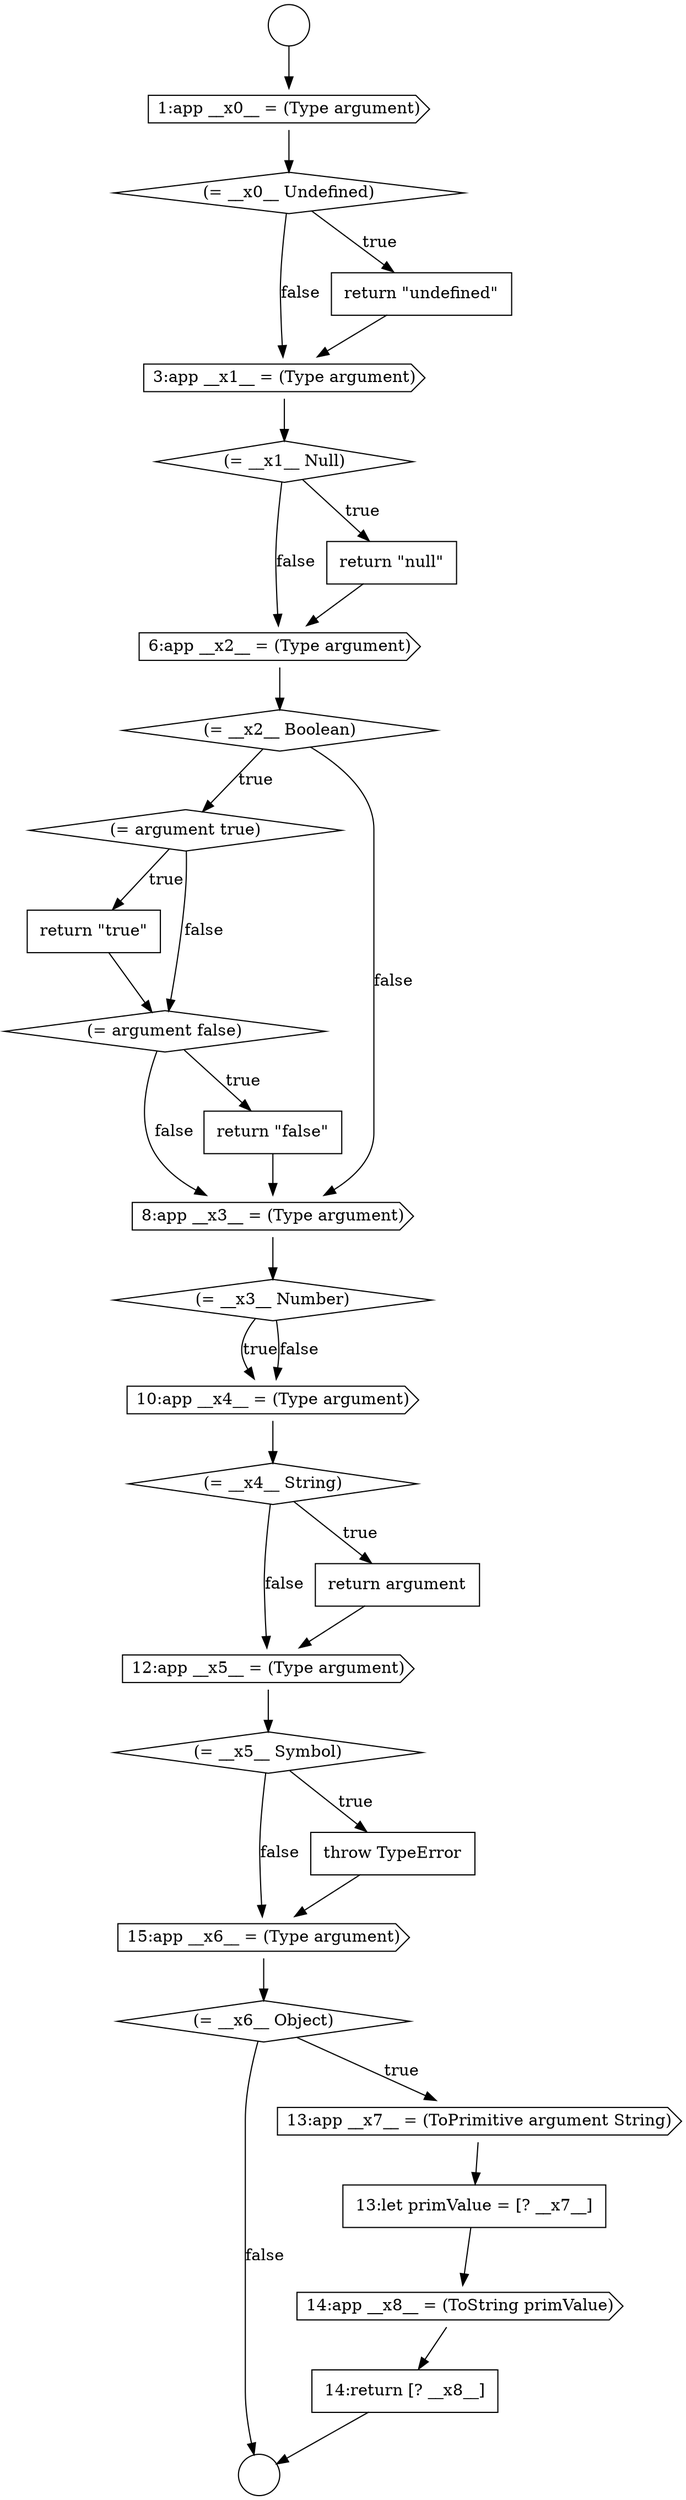 digraph {
  node16962 [shape=circle label=" " color="black" fillcolor="white" style=filled]
  node16972 [shape=diamond, label=<<font color="black">(= argument true)</font>> color="black" fillcolor="white" style=filled]
  node16979 [shape=diamond, label=<<font color="black">(= __x4__ String)</font>> color="black" fillcolor="white" style=filled]
  node16985 [shape=diamond, label=<<font color="black">(= __x6__ Object)</font>> color="black" fillcolor="white" style=filled]
  node16989 [shape=none, margin=0, label=<<font color="black">
    <table border="0" cellborder="1" cellspacing="0" cellpadding="10">
      <tr><td align="left">14:return [? __x8__]</td></tr>
    </table>
  </font>> color="black" fillcolor="white" style=filled]
  node16976 [shape=cds, label=<<font color="black">8:app __x3__ = (Type argument)</font>> color="black" fillcolor="white" style=filled]
  node16978 [shape=cds, label=<<font color="black">10:app __x4__ = (Type argument)</font>> color="black" fillcolor="white" style=filled]
  node16973 [shape=none, margin=0, label=<<font color="black">
    <table border="0" cellborder="1" cellspacing="0" cellpadding="10">
      <tr><td align="left">return &quot;true&quot;</td></tr>
    </table>
  </font>> color="black" fillcolor="white" style=filled]
  node16981 [shape=cds, label=<<font color="black">12:app __x5__ = (Type argument)</font>> color="black" fillcolor="white" style=filled]
  node16968 [shape=diamond, label=<<font color="black">(= __x1__ Null)</font>> color="black" fillcolor="white" style=filled]
  node16964 [shape=cds, label=<<font color="black">1:app __x0__ = (Type argument)</font>> color="black" fillcolor="white" style=filled]
  node16977 [shape=diamond, label=<<font color="black">(= __x3__ Number)</font>> color="black" fillcolor="white" style=filled]
  node16967 [shape=cds, label=<<font color="black">3:app __x1__ = (Type argument)</font>> color="black" fillcolor="white" style=filled]
  node16984 [shape=cds, label=<<font color="black">15:app __x6__ = (Type argument)</font>> color="black" fillcolor="white" style=filled]
  node16970 [shape=cds, label=<<font color="black">6:app __x2__ = (Type argument)</font>> color="black" fillcolor="white" style=filled]
  node16980 [shape=none, margin=0, label=<<font color="black">
    <table border="0" cellborder="1" cellspacing="0" cellpadding="10">
      <tr><td align="left">return argument</td></tr>
    </table>
  </font>> color="black" fillcolor="white" style=filled]
  node16974 [shape=diamond, label=<<font color="black">(= argument false)</font>> color="black" fillcolor="white" style=filled]
  node16987 [shape=none, margin=0, label=<<font color="black">
    <table border="0" cellborder="1" cellspacing="0" cellpadding="10">
      <tr><td align="left">13:let primValue = [? __x7__]</td></tr>
    </table>
  </font>> color="black" fillcolor="white" style=filled]
  node16966 [shape=none, margin=0, label=<<font color="black">
    <table border="0" cellborder="1" cellspacing="0" cellpadding="10">
      <tr><td align="left">return &quot;undefined&quot;</td></tr>
    </table>
  </font>> color="black" fillcolor="white" style=filled]
  node16963 [shape=circle label=" " color="black" fillcolor="white" style=filled]
  node16975 [shape=none, margin=0, label=<<font color="black">
    <table border="0" cellborder="1" cellspacing="0" cellpadding="10">
      <tr><td align="left">return &quot;false&quot;</td></tr>
    </table>
  </font>> color="black" fillcolor="white" style=filled]
  node16971 [shape=diamond, label=<<font color="black">(= __x2__ Boolean)</font>> color="black" fillcolor="white" style=filled]
  node16982 [shape=diamond, label=<<font color="black">(= __x5__ Symbol)</font>> color="black" fillcolor="white" style=filled]
  node16965 [shape=diamond, label=<<font color="black">(= __x0__ Undefined)</font>> color="black" fillcolor="white" style=filled]
  node16986 [shape=cds, label=<<font color="black">13:app __x7__ = (ToPrimitive argument String)</font>> color="black" fillcolor="white" style=filled]
  node16969 [shape=none, margin=0, label=<<font color="black">
    <table border="0" cellborder="1" cellspacing="0" cellpadding="10">
      <tr><td align="left">return &quot;null&quot;</td></tr>
    </table>
  </font>> color="black" fillcolor="white" style=filled]
  node16988 [shape=cds, label=<<font color="black">14:app __x8__ = (ToString primValue)</font>> color="black" fillcolor="white" style=filled]
  node16983 [shape=none, margin=0, label=<<font color="black">
    <table border="0" cellborder="1" cellspacing="0" cellpadding="10">
      <tr><td align="left">throw TypeError</td></tr>
    </table>
  </font>> color="black" fillcolor="white" style=filled]
  node16983 -> node16984 [ color="black"]
  node16976 -> node16977 [ color="black"]
  node16964 -> node16965 [ color="black"]
  node16968 -> node16969 [label=<<font color="black">true</font>> color="black"]
  node16968 -> node16970 [label=<<font color="black">false</font>> color="black"]
  node16977 -> node16978 [label=<<font color="black">true</font>> color="black"]
  node16977 -> node16978 [label=<<font color="black">false</font>> color="black"]
  node16974 -> node16975 [label=<<font color="black">true</font>> color="black"]
  node16974 -> node16976 [label=<<font color="black">false</font>> color="black"]
  node16973 -> node16974 [ color="black"]
  node16971 -> node16972 [label=<<font color="black">true</font>> color="black"]
  node16971 -> node16976 [label=<<font color="black">false</font>> color="black"]
  node16978 -> node16979 [ color="black"]
  node16962 -> node16964 [ color="black"]
  node16985 -> node16986 [label=<<font color="black">true</font>> color="black"]
  node16985 -> node16963 [label=<<font color="black">false</font>> color="black"]
  node16965 -> node16966 [label=<<font color="black">true</font>> color="black"]
  node16965 -> node16967 [label=<<font color="black">false</font>> color="black"]
  node16975 -> node16976 [ color="black"]
  node16987 -> node16988 [ color="black"]
  node16967 -> node16968 [ color="black"]
  node16989 -> node16963 [ color="black"]
  node16966 -> node16967 [ color="black"]
  node16979 -> node16980 [label=<<font color="black">true</font>> color="black"]
  node16979 -> node16981 [label=<<font color="black">false</font>> color="black"]
  node16980 -> node16981 [ color="black"]
  node16972 -> node16973 [label=<<font color="black">true</font>> color="black"]
  node16972 -> node16974 [label=<<font color="black">false</font>> color="black"]
  node16970 -> node16971 [ color="black"]
  node16982 -> node16983 [label=<<font color="black">true</font>> color="black"]
  node16982 -> node16984 [label=<<font color="black">false</font>> color="black"]
  node16969 -> node16970 [ color="black"]
  node16984 -> node16985 [ color="black"]
  node16981 -> node16982 [ color="black"]
  node16988 -> node16989 [ color="black"]
  node16986 -> node16987 [ color="black"]
}

